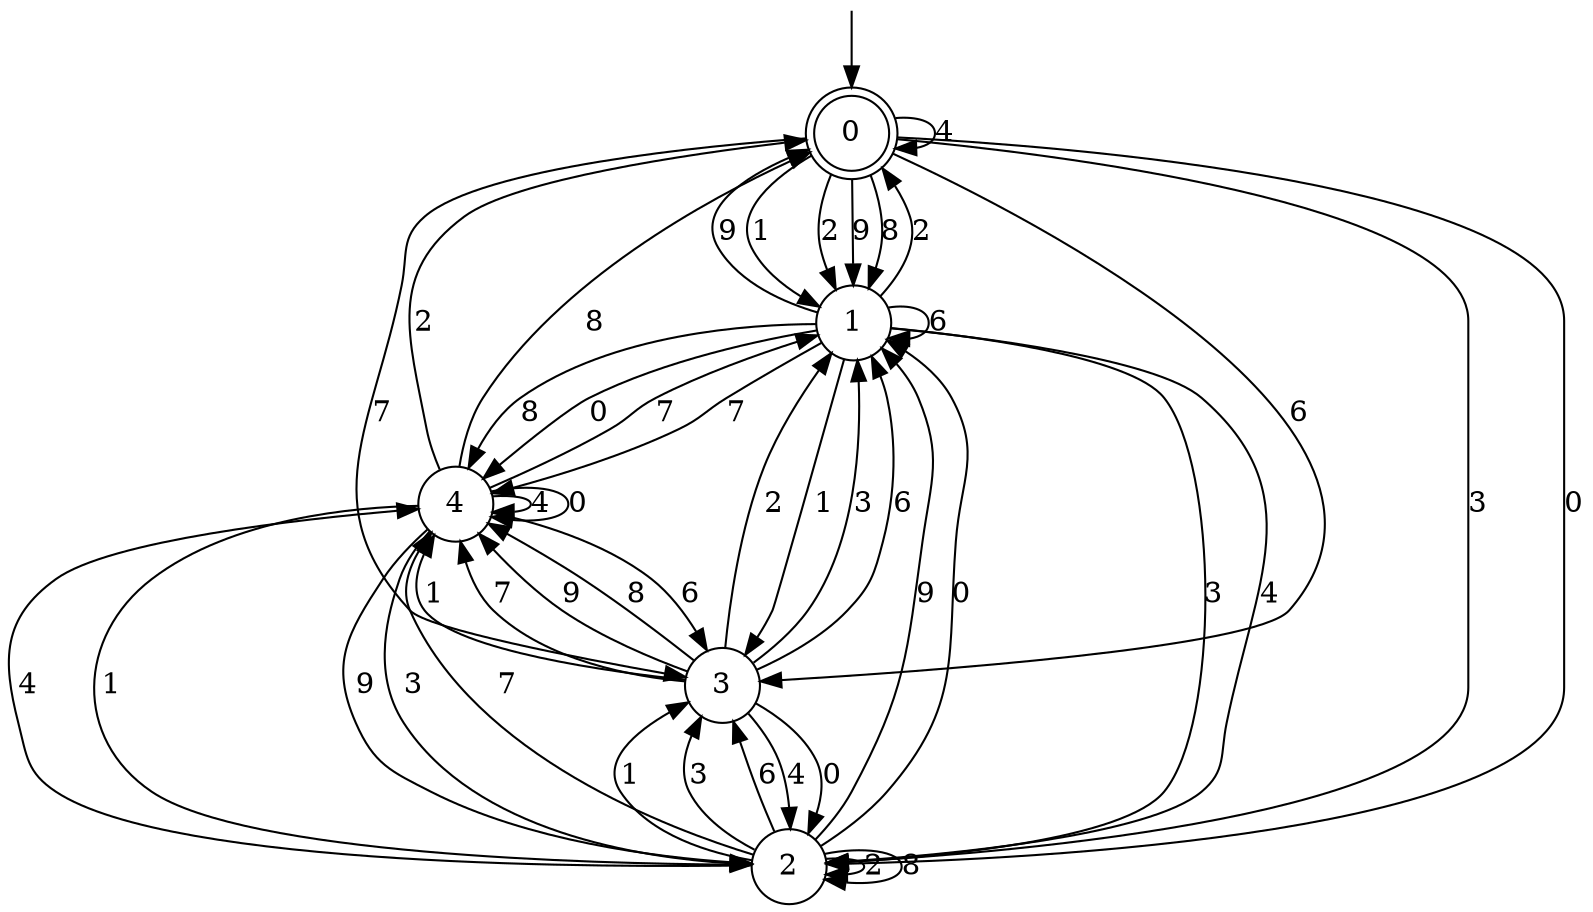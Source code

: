 digraph g {

	s0 [shape="doublecircle" label="0"];
	s1 [shape="circle" label="1"];
	s2 [shape="circle" label="2"];
	s3 [shape="circle" label="3"];
	s4 [shape="circle" label="4"];
	s0 -> s1 [label="1"];
	s0 -> s2 [label="3"];
	s0 -> s3 [label="6"];
	s0 -> s1 [label="2"];
	s0 -> s3 [label="7"];
	s0 -> s0 [label="4"];
	s0 -> s1 [label="9"];
	s0 -> s1 [label="8"];
	s0 -> s2 [label="0"];
	s1 -> s3 [label="1"];
	s1 -> s2 [label="3"];
	s1 -> s1 [label="6"];
	s1 -> s0 [label="2"];
	s1 -> s4 [label="7"];
	s1 -> s2 [label="4"];
	s1 -> s0 [label="9"];
	s1 -> s4 [label="8"];
	s1 -> s4 [label="0"];
	s2 -> s3 [label="1"];
	s2 -> s3 [label="3"];
	s2 -> s3 [label="6"];
	s2 -> s2 [label="2"];
	s2 -> s4 [label="7"];
	s2 -> s4 [label="4"];
	s2 -> s1 [label="9"];
	s2 -> s2 [label="8"];
	s2 -> s1 [label="0"];
	s3 -> s4 [label="1"];
	s3 -> s1 [label="3"];
	s3 -> s1 [label="6"];
	s3 -> s1 [label="2"];
	s3 -> s4 [label="7"];
	s3 -> s2 [label="4"];
	s3 -> s4 [label="9"];
	s3 -> s4 [label="8"];
	s3 -> s2 [label="0"];
	s4 -> s2 [label="1"];
	s4 -> s2 [label="3"];
	s4 -> s3 [label="6"];
	s4 -> s0 [label="2"];
	s4 -> s1 [label="7"];
	s4 -> s4 [label="4"];
	s4 -> s2 [label="9"];
	s4 -> s0 [label="8"];
	s4 -> s4 [label="0"];

__start0 [label="" shape="none" width="0" height="0"];
__start0 -> s0;

}
